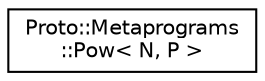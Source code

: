 digraph "Graphical Class Hierarchy"
{
  edge [fontname="Helvetica",fontsize="10",labelfontname="Helvetica",labelfontsize="10"];
  node [fontname="Helvetica",fontsize="10",shape=record];
  rankdir="LR";
  Node0 [label="Proto::Metaprograms\l::Pow\< N, P \>",height=0.2,width=0.4,color="black", fillcolor="white", style="filled",URL="$structProto_1_1Metaprograms_1_1Pow.html"];
}

